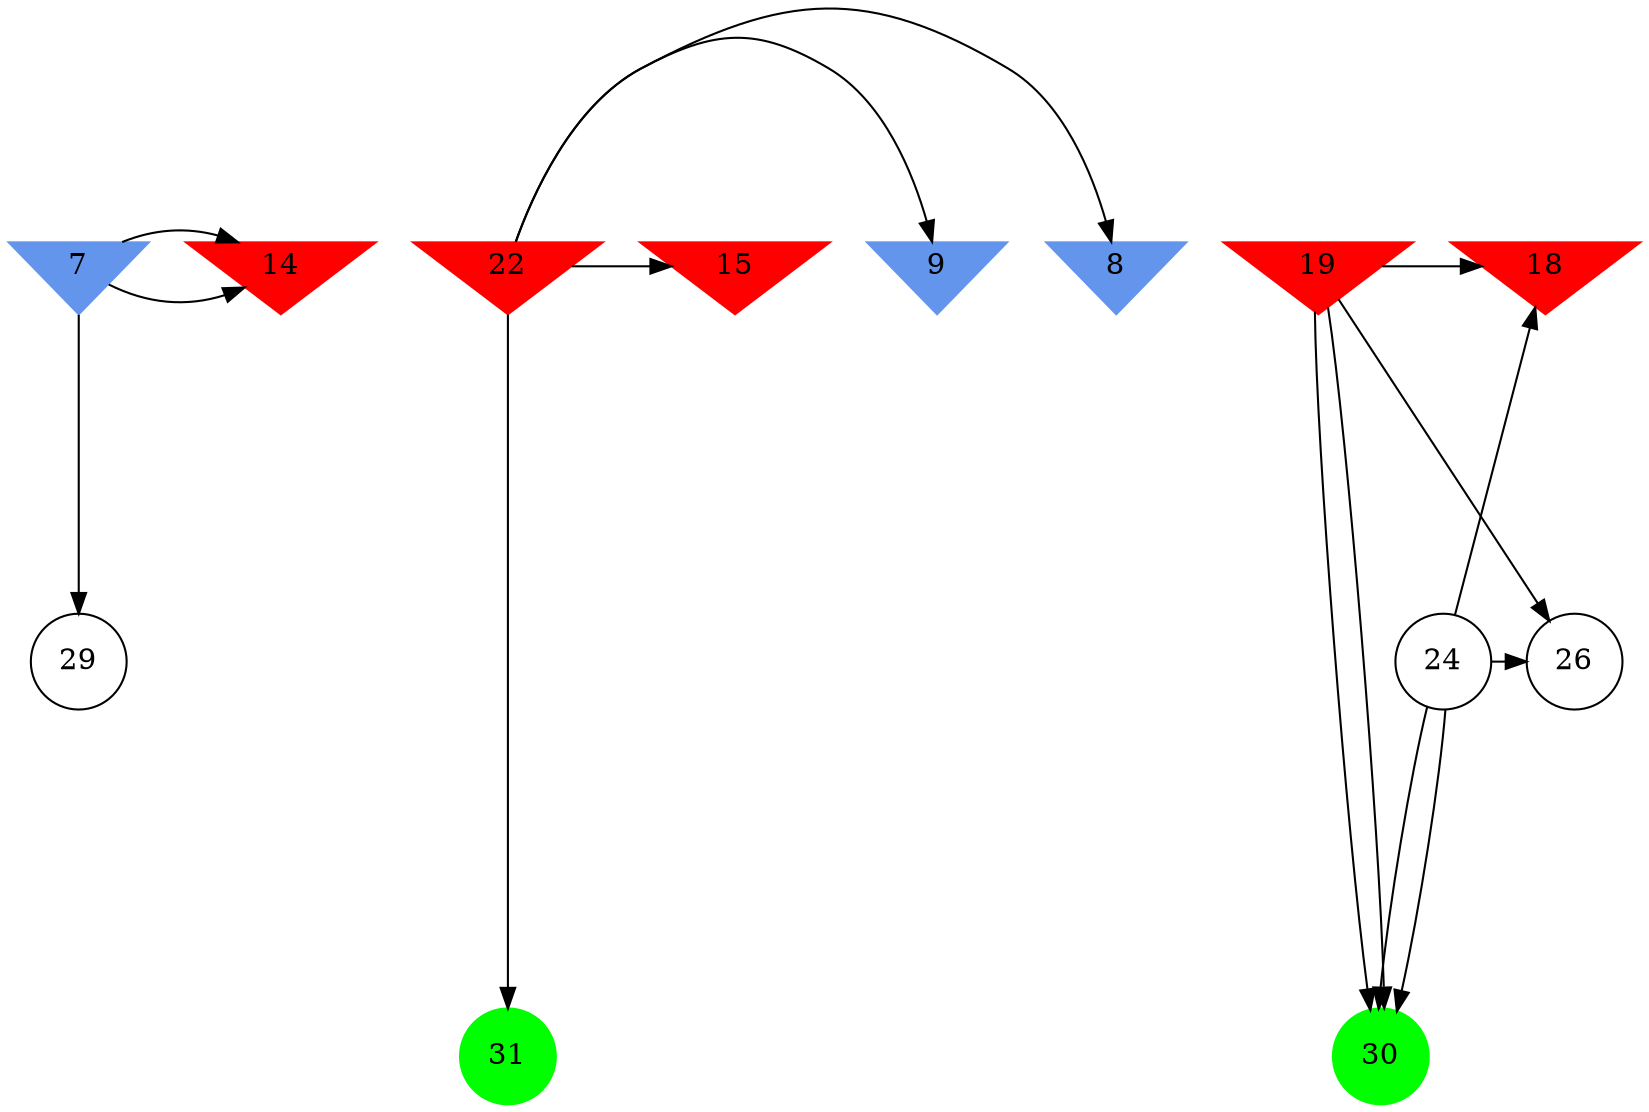 digraph brain {
	ranksep=2.0;
	7 [shape=invtriangle,style=filled,color=cornflowerblue];
	8 [shape=invtriangle,style=filled,color=cornflowerblue];
	9 [shape=invtriangle,style=filled,color=cornflowerblue];
	14 [shape=invtriangle,style=filled,color=red];
	15 [shape=invtriangle,style=filled,color=red];
	18 [shape=invtriangle,style=filled,color=red];
	19 [shape=invtriangle,style=filled,color=red];
	22 [shape=invtriangle,style=filled,color=red];
	24 [shape=circle,color=black];
	26 [shape=circle,color=black];
	29 [shape=circle,color=black];
	30 [shape=circle,style=filled,color=green];
	31 [shape=circle,style=filled,color=green];
	7	->	14;
	7	->	14;
	7	->	29;
	24	->	30;
	24	->	30;
	24	->	18;
	24	->	26;
	19	->	30;
	19	->	30;
	19	->	18;
	19	->	26;
	22	->	8;
	22	->	9;
	22	->	15;
	22	->	31;
	{ rank=same; 7; 8; 9; 14; 15; 18; 19; 22; }
	{ rank=same; 24; 26; 29; }
	{ rank=same; 30; 31; }
}
